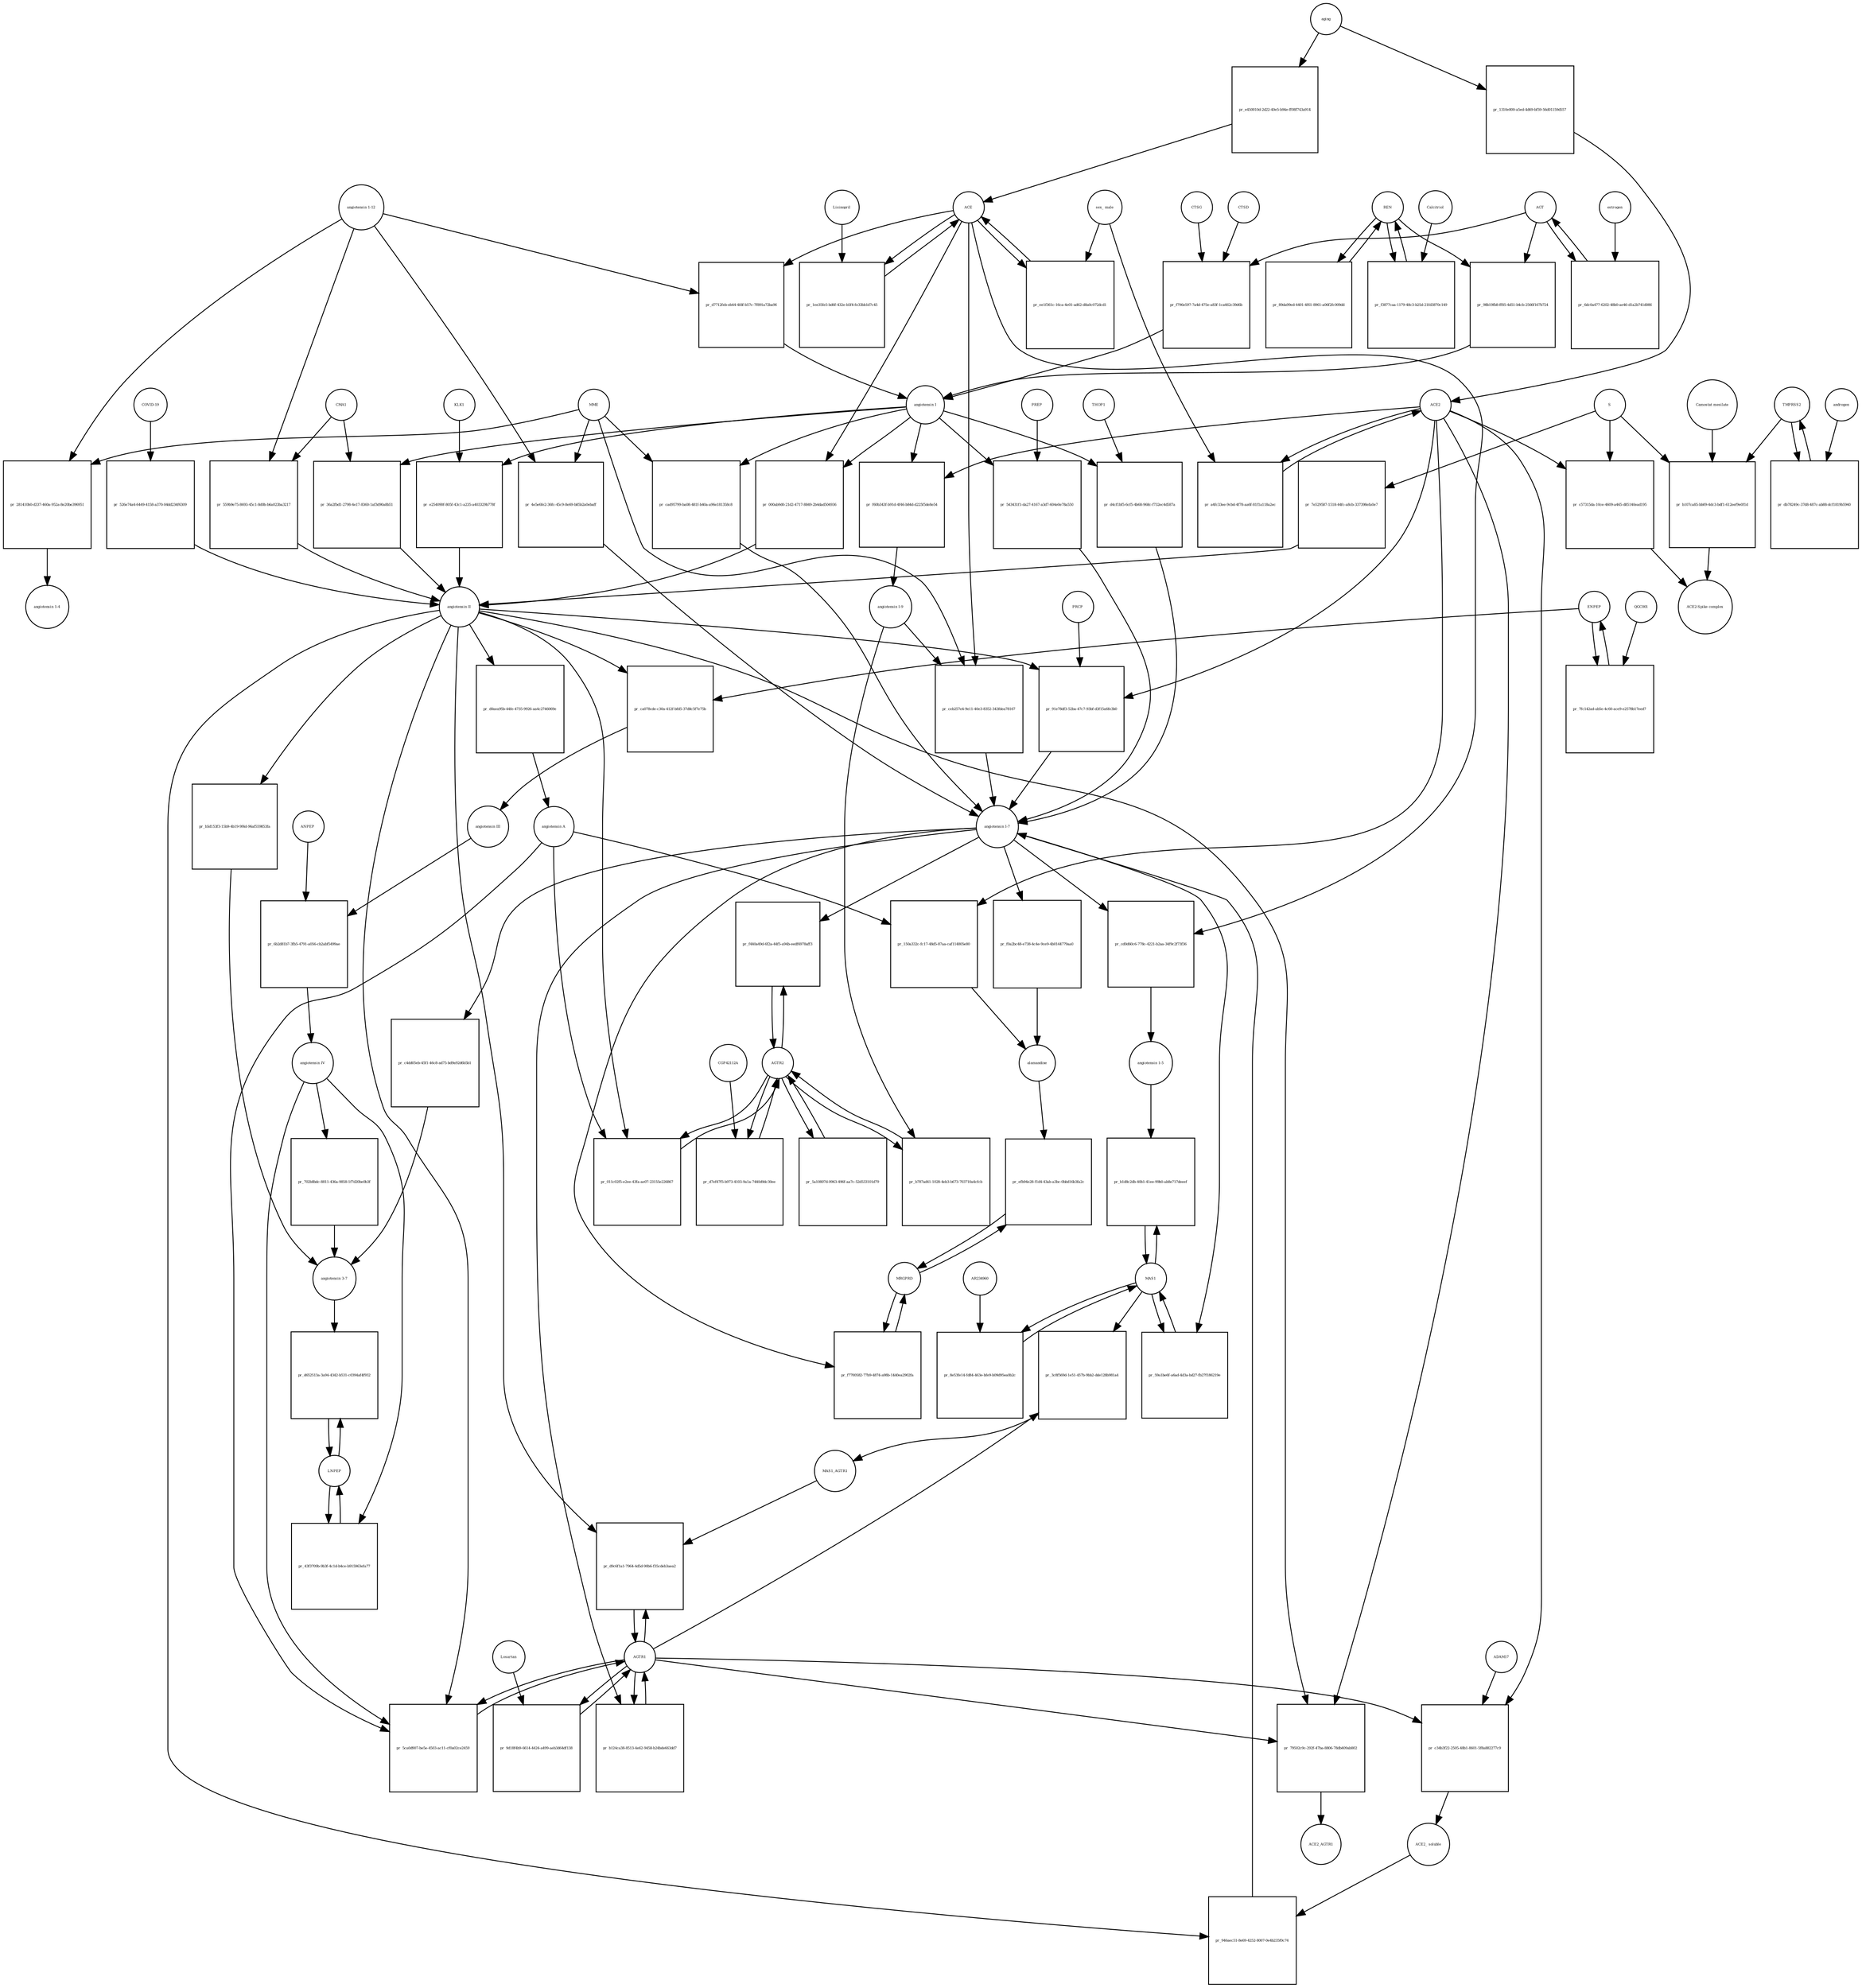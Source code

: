 strict digraph  {
"angiotensin I" [annotation="urn_miriam_obo.chebi_CHEBI%3A2718", bipartite=0, cls="simple chemical", fontsize=4, label="angiotensin I", shape=circle];
"pr_000ab9d0-21d2-4717-8849-2b4dad504936" [annotation="", bipartite=1, cls=process, fontsize=4, label="pr_000ab9d0-21d2-4717-8849-2b4dad504936", shape=square];
"angiotensin II" [annotation="urn_miriam_obo.chebi_CHEBI%3A2718", bipartite=0, cls="simple chemical", fontsize=4, label="angiotensin II", shape=circle];
ACE [annotation="urn_miriam_hgnc_HGNC%3A2707", bipartite=0, cls=macromolecule, fontsize=4, label=ACE, shape=circle];
"pr_f60b343f-b91d-4f46-b84d-d225f5de8e54" [annotation="", bipartite=1, cls=process, fontsize=4, label="pr_f60b343f-b91d-4f46-b84d-d225f5de8e54", shape=square];
"angiotensin I-9" [annotation="urn_miriam_obo.chebi_CHEBI%3A80128", bipartite=0, cls="simple chemical", fontsize=4, label="angiotensin I-9", shape=circle];
ACE2 [annotation="urn_miriam_hgnc_HGNC%3A13557", bipartite=0, cls=macromolecule, fontsize=4, label=ACE2, shape=circle];
"pr_ceb257e4-9e11-40e3-8352-343fdea78167" [annotation="", bipartite=1, cls=process, fontsize=4, label="pr_ceb257e4-9e11-40e3-8352-343fdea78167", shape=square];
"angiotensin I-7" [annotation="urn_miriam_obo.chebi_CHEBI%3A55438", bipartite=0, cls="simple chemical", fontsize=4, label="angiotensin I-7", shape=circle];
MME [annotation="urn_miriam_hgnc_HGNC%3A7154", bipartite=0, cls=macromolecule, fontsize=4, label=MME, shape=circle];
"pr_91e78df3-52ba-47c7-93bf-d3f15a6fe3b0" [annotation="", bipartite=1, cls=process, fontsize=4, label="pr_91e78df3-52ba-47c7-93bf-d3f15a6fe3b0", shape=square];
PRCP [annotation="urn_miriam_hgnc_HGNC%3A9344", bipartite=0, cls=macromolecule, fontsize=4, label=PRCP, shape=circle];
"pr_cd0d60c6-778c-4221-b2aa-34f9c2f73f36" [annotation="", bipartite=1, cls=process, fontsize=4, label="pr_cd0d60c6-778c-4221-b2aa-34f9c2f73f36", shape=square];
"angiotensin 1-5" [annotation="urn_miriam_obo.chebi_CHEBI%3A80129", bipartite=0, cls="simple chemical", fontsize=4, label="angiotensin 1-5", shape=circle];
REN [annotation="urn_miriam_hgnc_HGNC%3A9958", bipartite=0, cls=macromolecule, fontsize=4, label=REN, shape=circle];
"pr_f3877caa-1179-48c3-b25d-21fd3870c149" [annotation="", bipartite=1, cls="omitted process", fontsize=4, label="pr_f3877caa-1179-48c3-b25d-21fd3870c149", shape=square];
Calcitriol [annotation="urn_miriam_obo.chebi_CHEBI%3A17823", bipartite=0, cls="simple chemical", fontsize=4, label=Calcitriol, shape=circle];
AGT [annotation="urn_miriam_hgnc_HGNC%3A333", bipartite=0, cls=macromolecule, fontsize=4, label=AGT, shape=circle];
"pr_98b19fb8-ff85-4d51-b4cb-2566f167b724" [annotation="", bipartite=1, cls=process, fontsize=4, label="pr_98b19fb8-ff85-4d51-b4cb-2566f167b724", shape=square];
"pr_cad95799-ba08-481f-b40a-a96e181358c8" [annotation="", bipartite=1, cls=process, fontsize=4, label="pr_cad95799-ba08-481f-b40a-a96e181358c8", shape=square];
MAS1 [annotation="urn_miriam_hgnc_HGNC%3A6899", bipartite=0, cls=macromolecule, fontsize=4, label=MAS1, shape=circle];
"pr_b1d8c2db-40b1-41ee-99b0-ab8e717deeef" [annotation="", bipartite=1, cls=process, fontsize=4, label="pr_b1d8c2db-40b1-41ee-99b0-ab8e717deeef", shape=square];
"pr_f0a2bc48-e738-4c4e-9ce9-4b0144779aa0" [annotation="", bipartite=1, cls=process, fontsize=4, label="pr_f0a2bc48-e738-4c4e-9ce9-4b0144779aa0", shape=square];
alamandine [annotation="", bipartite=0, cls="simple chemical", fontsize=4, label=alamandine, shape=circle];
"pr_d0aea95b-44fe-4735-9926-aa4c2746069e" [annotation="", bipartite=1, cls=process, fontsize=4, label="pr_d0aea95b-44fe-4735-9926-aa4c2746069e", shape=square];
"angiotensin A" [annotation="urn_miriam_kegg.compound_C20970", bipartite=0, cls="simple chemical", fontsize=4, label="angiotensin A", shape=circle];
"pr_150a332c-fc17-48d5-87aa-caf114805e80" [annotation="", bipartite=1, cls=process, fontsize=4, label="pr_150a332c-fc17-48d5-87aa-caf114805e80", shape=square];
"pr_ca078cde-c30a-412f-bfd5-37d8c5f7e75b" [annotation="", bipartite=1, cls=process, fontsize=4, label="pr_ca078cde-c30a-412f-bfd5-37d8c5f7e75b", shape=square];
"angiotensin III" [annotation="urn_miriam_obo.chebi_CHEBI%3A89666", bipartite=0, cls="simple chemical", fontsize=4, label="angiotensin III", shape=circle];
ENPEP [annotation="", bipartite=0, cls=macromolecule, fontsize=4, label=ENPEP, shape=circle];
"pr_6b2d81b7-3fb5-4791-a056-cb2abf5499ae" [annotation="", bipartite=1, cls=process, fontsize=4, label="pr_6b2d81b7-3fb5-4791-a056-cb2abf5499ae", shape=square];
"angiotensin IV" [annotation="urn_miriam_pubmed_32333398|urn_miriam_obo.chebi_CHEBI%3A80127", bipartite=0, cls="simple chemical", fontsize=4, label="angiotensin IV", shape=circle];
"ANPEP " [annotation="urn_miriam_hgnc_HGNC%3A500", bipartite=0, cls=macromolecule, fontsize=4, label="ANPEP ", shape=circle];
AGTR2 [annotation="urn_miriam_hgnc_HGNC%3A338", bipartite=0, cls=macromolecule, fontsize=4, label=AGTR2, shape=circle];
"pr_d7ef47f5-b973-4103-9a1a-7440d9dc30ee" [annotation="", bipartite=1, cls=process, fontsize=4, label="pr_d7ef47f5-b973-4103-9a1a-7440d9dc30ee", shape=square];
CGP42112A [annotation="urn_miriam_obo.chebi_CHEBI%3A147302", bipartite=0, cls="simple chemical", fontsize=4, label=CGP42112A, shape=circle];
"pr_89da99ed-4401-4f61-8961-a06f2fc009dd" [annotation="", bipartite=1, cls=process, fontsize=4, label="pr_89da99ed-4401-4f61-8961-a06f2fc009dd", shape=square];
"pr_c34b3f22-2505-48b1-8601-5f8a882277c9" [annotation="", bipartite=1, cls=process, fontsize=4, label="pr_c34b3f22-2505-48b1-8601-5f8a882277c9", shape=square];
"ACE2_ soluble" [annotation="urn_miriam_hgnc.symbol_ACE2", bipartite=0, cls=macromolecule, fontsize=4, label="ACE2_ soluble", shape=circle];
ADAM17 [annotation="urn_miriam_hgnc_HGNC%3A195", bipartite=0, cls=macromolecule, fontsize=4, label=ADAM17, shape=circle];
AGTR1 [annotation="urn_miriam_hgnc_HGNC%3A336", bipartite=0, cls=macromolecule, fontsize=4, label=AGTR1, shape=circle];
"pr_011c02f5-e2ee-43fa-ae07-23155e226867" [annotation="", bipartite=1, cls=process, fontsize=4, label="pr_011c02f5-e2ee-43fa-ae07-23155e226867", shape=square];
"pr_1310e000-a5ed-4d69-bf59-56d01159d557" [annotation="", bipartite=1, cls=process, fontsize=4, label="pr_1310e000-a5ed-4d69-bf59-56d01159d557", shape=square];
aging [annotation="urn_miriam_obo.go_GO%3A0007568", bipartite=0, cls=phenotype, fontsize=4, label=aging, shape=circle];
MRGPRD [annotation="urn_miriam_hgnc_HGNC%3A29626", bipartite=0, cls=macromolecule, fontsize=4, label=MRGPRD, shape=circle];
"pr_efb94e28-f1d4-43ab-a3bc-0bbd16b3fa2c" [annotation="", bipartite=1, cls=process, fontsize=4, label="pr_efb94e28-f1d4-43ab-a3bc-0bbd16b3fa2c", shape=square];
"pr_946aec51-8e69-4252-8007-0e4b235f0c74" [annotation="", bipartite=1, cls=process, fontsize=4, label="pr_946aec51-8e69-4252-8007-0e4b235f0c74", shape=square];
"pr_e450010d-2d22-40e5-b94e-ff08f743a914" [annotation="", bipartite=1, cls=process, fontsize=4, label="pr_e450010d-2d22-40e5-b94e-ff08f743a914", shape=square];
"pr_a4fc33ee-9cbd-4f78-aa6f-81f1a118a2ec" [annotation="", bipartite=1, cls=process, fontsize=4, label="pr_a4fc33ee-9cbd-4f78-aa6f-81f1a118a2ec", shape=square];
"sex_ male" [annotation=urn_miriam_mesh_D008297, bipartite=0, cls=phenotype, fontsize=4, label="sex_ male", shape=circle];
"pr_7e529587-1518-44fc-a8cb-337398efa0e7" [annotation="", bipartite=1, cls=process, fontsize=4, label="pr_7e529587-1518-44fc-a8cb-337398efa0e7", shape=square];
S [annotation="urn_miriam_uniprot_P0DTC2|urn_miriam_uniprot_P59594", bipartite=0, cls=macromolecule, fontsize=4, label=S, shape=circle];
"pr_ee1f361c-16ca-4e01-ad62-d8a0c072dcd1" [annotation="", bipartite=1, cls=process, fontsize=4, label="pr_ee1f361c-16ca-4e01-ad62-d8a0c072dcd1", shape=square];
"pr_5ca0d907-be5e-4503-ac11-cf0a02ce2459" [annotation="", bipartite=1, cls=process, fontsize=4, label="pr_5ca0d907-be5e-4503-ac11-cf0a02ce2459", shape=square];
"pr_79502c9c-292f-47ba-8806-78db409ab802" [annotation="", bipartite=1, cls=process, fontsize=4, label="pr_79502c9c-292f-47ba-8806-78db409ab802", shape=square];
ACE2_AGTR1 [annotation=urn_miriam_pubmed_25225202, bipartite=0, cls=complex, fontsize=4, label=ACE2_AGTR1, shape=circle];
"pr_c57315da-10ce-4609-a465-d85140ead195" [annotation="", bipartite=1, cls=process, fontsize=4, label="pr_c57315da-10ce-4609-a465-d85140ead195", shape=square];
"ACE2-Spike complex" [annotation=urn_miriam_pubmed_32275855, bipartite=0, cls=complex, fontsize=4, label="ACE2-Spike complex", shape=circle];
"pr_526e74a4-6449-4158-a370-04dd234f6309" [annotation="", bipartite=1, cls=process, fontsize=4, label="pr_526e74a4-6449-4158-a370-04dd234f6309", shape=square];
"COVID-19" [annotation="urn_miriam_taxonomy_2697049|urn_miriam_mesh_C000657245", bipartite=0, cls=phenotype, fontsize=4, label="COVID-19", shape=circle];
"angiotensin 1-12" [annotation=urn_miriam_pubmed_27465904, bipartite=0, cls="simple chemical", fontsize=4, label="angiotensin 1-12", shape=circle];
"pr_559b9e75-8693-45c1-8d0b-b6a023ba3217" [annotation="", bipartite=1, cls=process, fontsize=4, label="pr_559b9e75-8693-45c1-8d0b-b6a023ba3217", shape=square];
CMA1 [annotation="urn_miriam_hgnc_HGNC%3A2097", bipartite=0, cls=macromolecule, fontsize=4, label=CMA1, shape=circle];
TMPRSS2 [annotation="urn_miriam_hgnc_HGNC%3A11876", bipartite=0, cls=macromolecule, fontsize=4, label=TMPRSS2, shape=circle];
"pr_db78249c-37d8-487c-ab88-dcf1819b5940" [annotation="", bipartite=1, cls="omitted process", fontsize=4, label="pr_db78249c-37d8-487c-ab88-dcf1819b5940", shape=square];
androgen [annotation="urn_miriam_obo.chebi_CHEBI%3A50113", bipartite=0, cls="simple chemical", fontsize=4, label=androgen, shape=circle];
"pr_6dc0a477-6202-48b0-ae46-d1a2b741d086" [annotation="", bipartite=1, cls="omitted process", fontsize=4, label="pr_6dc0a477-6202-48b0-ae46-d1a2b741d086", shape=square];
estrogen [annotation="urn_miriam_obo.chebi_CHEBI%3A50114", bipartite=0, cls="simple chemical", fontsize=4, label=estrogen, shape=circle];
"pr_281410b0-d337-460a-952a-8e20be396951" [annotation="", bipartite=1, cls=process, fontsize=4, label="pr_281410b0-d337-460a-952a-8e20be396951", shape=square];
"angiotensin 1-4" [annotation=urn_miriam_pubmed_22490446, bipartite=0, cls="simple chemical", fontsize=4, label="angiotensin 1-4", shape=circle];
"pr_3c8f569d-1e51-457b-9bb2-dde128b981a4" [annotation="", bipartite=1, cls=process, fontsize=4, label="pr_3c8f569d-1e51-457b-9bb2-dde128b981a4", shape=square];
MAS1_AGTR1 [annotation=urn_miriam_pubmed_15809376, bipartite=0, cls=complex, fontsize=4, label=MAS1_AGTR1, shape=circle];
"pr_d9c6f1a1-7964-4d5d-90b6-f35cdeb3aea2" [annotation="", bipartite=1, cls=process, fontsize=4, label="pr_d9c6f1a1-7964-4d5d-90b6-f35cdeb3aea2", shape=square];
"pr_1ee35fe5-bd6f-432e-b5f4-fe33bb1d7c45" [annotation="", bipartite=1, cls=process, fontsize=4, label="pr_1ee35fe5-bd6f-432e-b5f4-fe33bb1d7c45", shape=square];
Lisinopril [annotation="urn_miriam_obo.chebi_CHEBI%3A43755", bipartite=0, cls="simple chemical", fontsize=4, label=Lisinopril, shape=circle];
"pr_d7712feb-eb44-4fdf-b57c-7f891a72ba96" [annotation="", bipartite=1, cls=process, fontsize=4, label="pr_d7712feb-eb44-4fdf-b57c-7f891a72ba96", shape=square];
LNPEP [annotation="urn_miriam_hgnc_HGNC%3A6656", bipartite=0, cls=macromolecule, fontsize=4, label=LNPEP, shape=circle];
"pr_43f3709b-9b3f-4c1d-b4ce-b915963efa77" [annotation="", bipartite=1, cls=process, fontsize=4, label="pr_43f3709b-9b3f-4c1d-b4ce-b915963efa77", shape=square];
"pr_4e5e6fe2-36fc-45c9-8e69-b85b2a0ebaff" [annotation="", bipartite=1, cls=process, fontsize=4, label="pr_4e5e6fe2-36fc-45c9-8e69-b85b2a0ebaff", shape=square];
"pr_8e53fe14-fd84-463e-bfe9-b09d95ea0b2c" [annotation="", bipartite=1, cls=process, fontsize=4, label="pr_8e53fe14-fd84-463e-bfe9-b09d95ea0b2c", shape=square];
AR234960 [annotation="urn_miriam_pubchem.compound_146025955", bipartite=0, cls="simple chemical", fontsize=4, label=AR234960, shape=circle];
"pr_7fc142ad-ab5e-4c60-ace9-e2578b17eed7" [annotation="", bipartite=1, cls=process, fontsize=4, label="pr_7fc142ad-ab5e-4c60-ace9-e2578b17eed7", shape=square];
QGC001 [annotation=urn_miriam_pubmed_24337978, bipartite=0, cls="simple chemical", fontsize=4, label=QGC001, shape=circle];
"pr_f796e597-7a4d-475e-a83f-1ca662c39d6b" [annotation="", bipartite=1, cls=process, fontsize=4, label="pr_f796e597-7a4d-475e-a83f-1ca662c39d6b", shape=square];
CTSD [annotation="urn_miriam_hgnc_HGNC%3A2529", bipartite=0, cls=macromolecule, fontsize=4, label=CTSD, shape=circle];
CTSG [annotation="urn_miriam_hgnc_HGNC%3A2532", bipartite=0, cls=macromolecule, fontsize=4, label=CTSG, shape=circle];
"pr_36a2fbd1-2798-4e17-8360-1af3d90a8b51" [annotation="", bipartite=1, cls=process, fontsize=4, label="pr_36a2fbd1-2798-4e17-8360-1af3d90a8b51", shape=square];
"pr_e254090f-805f-43c1-a235-a403329b778f" [annotation="", bipartite=1, cls=process, fontsize=4, label="pr_e254090f-805f-43c1-a235-a403329b778f", shape=square];
KLK1 [annotation="urn_miriam_hgnc_HGNC%3A6357|urn_miriam_pubmed_6555043", bipartite=0, cls=macromolecule, fontsize=4, label=KLK1, shape=circle];
"pr_d4cf1bf5-6cf5-4b68-968c-f732ec4d587a" [annotation="", bipartite=1, cls=process, fontsize=4, label="pr_d4cf1bf5-6cf5-4b68-968c-f732ec4d587a", shape=square];
THOP1 [annotation="urn_miriam_hgnc_HGNC%3A11793", bipartite=0, cls=macromolecule, fontsize=4, label=THOP1, shape=circle];
"pr_543431f1-da27-4167-a3d7-604e0e78a550" [annotation="", bipartite=1, cls=process, fontsize=4, label="pr_543431f1-da27-4167-a3d7-604e0e78a550", shape=square];
PREP [annotation="urn_miriam_hgnc_HGNC%3A9358", bipartite=0, cls=macromolecule, fontsize=4, label=PREP, shape=circle];
"pr_9d18f4b9-6614-4424-a499-aeb3d64df138" [annotation="", bipartite=1, cls=process, fontsize=4, label="pr_9d18f4b9-6614-4424-a499-aeb3d64df138", shape=square];
Losartan [annotation="urn_miriam_obo.chebi_CHEBI%3A6541", bipartite=0, cls="simple chemical", fontsize=4, label=Losartan, shape=circle];
"pr_b124ca38-8513-4e62-9458-b24bde663dd7" [annotation="", bipartite=1, cls=process, fontsize=4, label="pr_b124ca38-8513-4e62-9458-b24bde663dd7", shape=square];
"pr_5a10807d-0963-496f-aa7c-52d533101d79" [annotation="", bipartite=1, cls=process, fontsize=4, label="pr_5a10807d-0963-496f-aa7c-52d533101d79", shape=square];
"pr_f440a49d-6f2a-44f5-a94b-eedf6978aff3" [annotation="", bipartite=1, cls=process, fontsize=4, label="pr_f440a49d-6f2a-44f5-a94b-eedf6978aff3", shape=square];
"pr_b787ad41-1028-4eb3-b673-703710a4cfcb" [annotation="", bipartite=1, cls=process, fontsize=4, label="pr_b787ad41-1028-4eb3-b673-703710a4cfcb", shape=square];
"pr_59a1be6f-a6ad-4d3a-bd27-fb27f186219e" [annotation="", bipartite=1, cls=process, fontsize=4, label="pr_59a1be6f-a6ad-4d3a-bd27-fb27f186219e", shape=square];
"pr_f7700582-77b9-4874-a98b-1440ea2902fa" [annotation="", bipartite=1, cls=process, fontsize=4, label="pr_f7700582-77b9-4874-a98b-1440ea2902fa", shape=square];
"pr_c4dd05eb-45f1-46c8-ad75-bd9a92d6b5b1" [annotation="", bipartite=1, cls=process, fontsize=4, label="pr_c4dd05eb-45f1-46c8-ad75-bd9a92d6b5b1", shape=square];
"angiotensin 3-7" [annotation=urn_miriam_pubmed_30934934, bipartite=0, cls="simple chemical", fontsize=4, label="angiotensin 3-7", shape=circle];
"pr_b5d153f3-15b9-4b19-9f4d-96af559853fa" [annotation="", bipartite=1, cls=process, fontsize=4, label="pr_b5d153f3-15b9-4b19-9f4d-96af559853fa", shape=square];
"pr_702b8bdc-8811-436a-9858-1f7d20be0b3f" [annotation="", bipartite=1, cls=process, fontsize=4, label="pr_702b8bdc-8811-436a-9858-1f7d20be0b3f", shape=square];
"pr_b107ca85-bb09-4dc3-bdf1-612eef9e0f1d" [annotation="", bipartite=1, cls="omitted process", fontsize=4, label="pr_b107ca85-bb09-4dc3-bdf1-612eef9e0f1d", shape=square];
"Camostat mesilate" [annotation="urn_miriam_obo.chebi_CHEBI%3A135632", bipartite=0, cls="simple chemical", fontsize=4, label="Camostat mesilate", shape=circle];
"pr_d652513a-3a94-4342-b531-c0394af4f932" [annotation="", bipartite=1, cls=process, fontsize=4, label="pr_d652513a-3a94-4342-b531-c0394af4f932", shape=square];
"angiotensin I" -> "pr_000ab9d0-21d2-4717-8849-2b4dad504936"  [annotation="", interaction_type=consumption];
"angiotensin I" -> "pr_f60b343f-b91d-4f46-b84d-d225f5de8e54"  [annotation="", interaction_type=consumption];
"angiotensin I" -> "pr_cad95799-ba08-481f-b40a-a96e181358c8"  [annotation="", interaction_type=consumption];
"angiotensin I" -> "pr_36a2fbd1-2798-4e17-8360-1af3d90a8b51"  [annotation="", interaction_type=consumption];
"angiotensin I" -> "pr_e254090f-805f-43c1-a235-a403329b778f"  [annotation="", interaction_type=consumption];
"angiotensin I" -> "pr_d4cf1bf5-6cf5-4b68-968c-f732ec4d587a"  [annotation="", interaction_type=consumption];
"angiotensin I" -> "pr_543431f1-da27-4167-a3d7-604e0e78a550"  [annotation="", interaction_type=consumption];
"pr_000ab9d0-21d2-4717-8849-2b4dad504936" -> "angiotensin II"  [annotation="", interaction_type=production];
"angiotensin II" -> "pr_91e78df3-52ba-47c7-93bf-d3f15a6fe3b0"  [annotation="", interaction_type=consumption];
"angiotensin II" -> "pr_d0aea95b-44fe-4735-9926-aa4c2746069e"  [annotation="", interaction_type=consumption];
"angiotensin II" -> "pr_ca078cde-c30a-412f-bfd5-37d8c5f7e75b"  [annotation="", interaction_type=consumption];
"angiotensin II" -> "pr_011c02f5-e2ee-43fa-ae07-23155e226867"  [annotation="urn_miriam_pubmed_17630322|urn_miriam_taxonomy_9606|urn_miriam_pubmed_17138938", interaction_type=stimulation];
"angiotensin II" -> "pr_946aec51-8e69-4252-8007-0e4b235f0c74"  [annotation="", interaction_type=consumption];
"angiotensin II" -> "pr_5ca0d907-be5e-4503-ac11-cf0a02ce2459"  [annotation="urn_miriam_pubmed_17630322|urn_miriam_taxonomy_40674|urn_miriam_pubmed_26497614|urn_miriam_pubmed_32333398|urn_miriam_pubmed_17138938", interaction_type=stimulation];
"angiotensin II" -> "pr_79502c9c-292f-47ba-8806-78db409ab802"  [annotation="urn_miriam_pubmed_25225202|urn_miriam_taxonomy_40674", interaction_type=inhibition];
"angiotensin II" -> "pr_d9c6f1a1-7964-4d5d-90b6-f35cdeb3aea2"  [annotation="urn_miriam_pubmed_15809376|urn_miriam_taxonomy_40674", interaction_type=stimulation];
"angiotensin II" -> "pr_b5d153f3-15b9-4b19-9f4d-96af559853fa"  [annotation="", interaction_type=consumption];
ACE -> "pr_000ab9d0-21d2-4717-8849-2b4dad504936"  [annotation="urn_miriam_taxonomy_9606|urn_miriam_pubmed_190881|urn_miriam_pubmed_10969042", interaction_type=catalysis];
ACE -> "pr_ceb257e4-9e11-40e3-8352-343fdea78167"  [annotation="urn_miriam_pubmed_15283675|urn_miriam_taxonomy_9606", interaction_type=catalysis];
ACE -> "pr_cd0d60c6-778c-4221-b2aa-34f9c2f73f36"  [annotation="urn_miriam_pubmed_10969042|urn_miriam_taxonomy_9606", interaction_type=catalysis];
ACE -> "pr_ee1f361c-16ca-4e01-ad62-d8a0c072dcd1"  [annotation="", interaction_type=consumption];
ACE -> "pr_1ee35fe5-bd6f-432e-b5f4-fe33bb1d7c45"  [annotation="", interaction_type=consumption];
ACE -> "pr_d7712feb-eb44-4fdf-b57c-7f891a72ba96"  [annotation="urn_miriam_pubmed_22490446|urn_miriam_taxonomy_10116", interaction_type=catalysis];
"pr_f60b343f-b91d-4f46-b84d-d225f5de8e54" -> "angiotensin I-9"  [annotation="", interaction_type=production];
"angiotensin I-9" -> "pr_ceb257e4-9e11-40e3-8352-343fdea78167"  [annotation="", interaction_type=consumption];
"angiotensin I-9" -> "pr_b787ad41-1028-4eb3-b673-703710a4cfcb"  [annotation="urn_miriam_pubmed_30048754|urn_miriam_taxonomy_10116", interaction_type=stimulation];
ACE2 -> "pr_f60b343f-b91d-4f46-b84d-d225f5de8e54"  [annotation="urn_miriam_pubmed_10969042|urn_miriam_taxonomy_9606", interaction_type=catalysis];
ACE2 -> "pr_91e78df3-52ba-47c7-93bf-d3f15a6fe3b0"  [annotation="urn_miriam_taxonomy_10090|urn_miriam_pubmed_23392115", interaction_type=catalysis];
ACE2 -> "pr_150a332c-fc17-48d5-87aa-caf114805e80"  [annotation="urn_miriam_pubmed_23446738|urn_miriam_taxonomy_9606", interaction_type=catalysis];
ACE2 -> "pr_c34b3f22-2505-48b1-8601-5f8a882277c9"  [annotation="", interaction_type=consumption];
ACE2 -> "pr_a4fc33ee-9cbd-4f78-aa6f-81f1a118a2ec"  [annotation="", interaction_type=consumption];
ACE2 -> "pr_79502c9c-292f-47ba-8806-78db409ab802"  [annotation="", interaction_type=consumption];
ACE2 -> "pr_c57315da-10ce-4609-a465-d85140ead195"  [annotation="", interaction_type=consumption];
"pr_ceb257e4-9e11-40e3-8352-343fdea78167" -> "angiotensin I-7"  [annotation="", interaction_type=production];
"angiotensin I-7" -> "pr_cd0d60c6-778c-4221-b2aa-34f9c2f73f36"  [annotation="", interaction_type=consumption];
"angiotensin I-7" -> "pr_f0a2bc48-e738-4c4e-9ce9-4b0144779aa0"  [annotation="", interaction_type=consumption];
"angiotensin I-7" -> "pr_b124ca38-8513-4e62-9458-b24bde663dd7"  [annotation="urn_miriam_pubmed_29928987|urn_miriam_taxonomy_9606", interaction_type=inhibition];
"angiotensin I-7" -> "pr_f440a49d-6f2a-44f5-a94b-eedf6978aff3"  [annotation="urn_miriam_pubmed_15767466|urn_miriam_taxonomy_10116", interaction_type=stimulation];
"angiotensin I-7" -> "pr_59a1be6f-a6ad-4d3a-bd27-fb27f186219e"  [annotation="urn_miriam_pubmed_27217404|urn_miriam_taxonomy_9606", interaction_type=stimulation];
"angiotensin I-7" -> "pr_f7700582-77b9-4874-a98b-1440ea2902fa"  [annotation="urn_miriam_pubmed_27217404|urn_miriam_taxonomy_9606", interaction_type=stimulation];
"angiotensin I-7" -> "pr_c4dd05eb-45f1-46c8-ad75-bd9a92d6b5b1"  [annotation="", interaction_type=consumption];
MME -> "pr_ceb257e4-9e11-40e3-8352-343fdea78167"  [annotation="urn_miriam_pubmed_15283675|urn_miriam_taxonomy_9606", interaction_type=catalysis];
MME -> "pr_cad95799-ba08-481f-b40a-a96e181358c8"  [annotation="urn_miriam_taxonomy_9606|urn_miriam_pubmed_15283675", interaction_type=catalysis];
MME -> "pr_281410b0-d337-460a-952a-8e20be396951"  [annotation="urn_miriam_pubmed_22490446|urn_miriam_taxonomy_10116", interaction_type=catalysis];
MME -> "pr_4e5e6fe2-36fc-45c9-8e69-b85b2a0ebaff"  [annotation="urn_miriam_pubmed_22490446|urn_miriam_taxonomy_10116", interaction_type=catalysis];
"pr_91e78df3-52ba-47c7-93bf-d3f15a6fe3b0" -> "angiotensin I-7"  [annotation="", interaction_type=production];
PRCP -> "pr_91e78df3-52ba-47c7-93bf-d3f15a6fe3b0"  [annotation="urn_miriam_taxonomy_10090|urn_miriam_pubmed_23392115", interaction_type=catalysis];
"pr_cd0d60c6-778c-4221-b2aa-34f9c2f73f36" -> "angiotensin 1-5"  [annotation="", interaction_type=production];
"angiotensin 1-5" -> "pr_b1d8c2db-40b1-41ee-99b0-ab8e717deeef"  [annotation="urn_miriam_pubmed_27660028|urn_miriam_taxonomy_10116|urn_miriam_taxonomy_9606|urn_miriam_pubmed_27217404", interaction_type=stimulation];
REN -> "pr_f3877caa-1179-48c3-b25d-21fd3870c149"  [annotation="", interaction_type=consumption];
REN -> "pr_98b19fb8-ff85-4d51-b4cb-2566f167b724"  [annotation="urn_miriam_pubmed_10585461|urn_miriam_pubmed_30934934|urn_miriam_pubmed_6172448|urn_miriam_taxonomy_9606", interaction_type=catalysis];
REN -> "pr_89da99ed-4401-4f61-8961-a06f2fc009dd"  [annotation="", interaction_type=consumption];
"pr_f3877caa-1179-48c3-b25d-21fd3870c149" -> REN  [annotation="", interaction_type=production];
Calcitriol -> "pr_f3877caa-1179-48c3-b25d-21fd3870c149"  [annotation="", interaction_type=inhibition];
AGT -> "pr_98b19fb8-ff85-4d51-b4cb-2566f167b724"  [annotation="", interaction_type=consumption];
AGT -> "pr_6dc0a477-6202-48b0-ae46-d1a2b741d086"  [annotation="", interaction_type=consumption];
AGT -> "pr_f796e597-7a4d-475e-a83f-1ca662c39d6b"  [annotation="", interaction_type=consumption];
"pr_98b19fb8-ff85-4d51-b4cb-2566f167b724" -> "angiotensin I"  [annotation="", interaction_type=production];
"pr_cad95799-ba08-481f-b40a-a96e181358c8" -> "angiotensin I-7"  [annotation="", interaction_type=production];
MAS1 -> "pr_b1d8c2db-40b1-41ee-99b0-ab8e717deeef"  [annotation="", interaction_type=consumption];
MAS1 -> "pr_3c8f569d-1e51-457b-9bb2-dde128b981a4"  [annotation="", interaction_type=consumption];
MAS1 -> "pr_8e53fe14-fd84-463e-bfe9-b09d95ea0b2c"  [annotation="", interaction_type=consumption];
MAS1 -> "pr_59a1be6f-a6ad-4d3a-bd27-fb27f186219e"  [annotation="", interaction_type=consumption];
"pr_b1d8c2db-40b1-41ee-99b0-ab8e717deeef" -> MAS1  [annotation="", interaction_type=production];
"pr_f0a2bc48-e738-4c4e-9ce9-4b0144779aa0" -> alamandine  [annotation="", interaction_type=production];
alamandine -> "pr_efb94e28-f1d4-43ab-a3bc-0bbd16b3fa2c"  [annotation="urn_miriam_pubmed_23446738|urn_miriam_taxonomy_9606", interaction_type=stimulation];
"pr_d0aea95b-44fe-4735-9926-aa4c2746069e" -> "angiotensin A"  [annotation="", interaction_type=production];
"angiotensin A" -> "pr_150a332c-fc17-48d5-87aa-caf114805e80"  [annotation="", interaction_type=consumption];
"angiotensin A" -> "pr_011c02f5-e2ee-43fa-ae07-23155e226867"  [annotation="urn_miriam_pubmed_17630322|urn_miriam_taxonomy_9606|urn_miriam_pubmed_17138938", interaction_type=stimulation];
"angiotensin A" -> "pr_5ca0d907-be5e-4503-ac11-cf0a02ce2459"  [annotation="urn_miriam_pubmed_17630322|urn_miriam_taxonomy_40674|urn_miriam_pubmed_26497614|urn_miriam_pubmed_32333398|urn_miriam_pubmed_17138938", interaction_type=stimulation];
"pr_150a332c-fc17-48d5-87aa-caf114805e80" -> alamandine  [annotation="", interaction_type=production];
"pr_ca078cde-c30a-412f-bfd5-37d8c5f7e75b" -> "angiotensin III"  [annotation="", interaction_type=production];
"angiotensin III" -> "pr_6b2d81b7-3fb5-4791-a056-cb2abf5499ae"  [annotation="", interaction_type=consumption];
ENPEP -> "pr_ca078cde-c30a-412f-bfd5-37d8c5f7e75b"  [annotation="urn_miriam_pubmed_8876246|urn_miriam_taxonomy_10090", interaction_type=catalysis];
ENPEP -> "pr_7fc142ad-ab5e-4c60-ace9-e2578b17eed7"  [annotation="", interaction_type=consumption];
"pr_6b2d81b7-3fb5-4791-a056-cb2abf5499ae" -> "angiotensin IV"  [annotation="", interaction_type=production];
"angiotensin IV" -> "pr_5ca0d907-be5e-4503-ac11-cf0a02ce2459"  [annotation="urn_miriam_pubmed_17630322|urn_miriam_taxonomy_40674|urn_miriam_pubmed_26497614|urn_miriam_pubmed_32333398|urn_miriam_pubmed_17138938", interaction_type=stimulation];
"angiotensin IV" -> "pr_43f3709b-9b3f-4c1d-b4ce-b915963efa77"  [annotation="urn_miriam_pubmed_11707427|urn_miriam_taxonomy_10090", interaction_type=stimulation];
"angiotensin IV" -> "pr_702b8bdc-8811-436a-9858-1f7d20be0b3f"  [annotation="", interaction_type=consumption];
"ANPEP " -> "pr_6b2d81b7-3fb5-4791-a056-cb2abf5499ae"  [annotation="urn_miriam_pubmed_8876246|urn_miriam_taxonomy_10090", interaction_type=catalysis];
AGTR2 -> "pr_d7ef47f5-b973-4103-9a1a-7440d9dc30ee"  [annotation="", interaction_type=consumption];
AGTR2 -> "pr_011c02f5-e2ee-43fa-ae07-23155e226867"  [annotation="", interaction_type=consumption];
AGTR2 -> "pr_5a10807d-0963-496f-aa7c-52d533101d79"  [annotation="", interaction_type=consumption];
AGTR2 -> "pr_f440a49d-6f2a-44f5-a94b-eedf6978aff3"  [annotation="", interaction_type=consumption];
AGTR2 -> "pr_b787ad41-1028-4eb3-b673-703710a4cfcb"  [annotation="", interaction_type=consumption];
"pr_d7ef47f5-b973-4103-9a1a-7440d9dc30ee" -> AGTR2  [annotation="", interaction_type=production];
CGP42112A -> "pr_d7ef47f5-b973-4103-9a1a-7440d9dc30ee"  [annotation=urn_miriam_pubmed_25014541, interaction_type=stimulation];
"pr_89da99ed-4401-4f61-8961-a06f2fc009dd" -> REN  [annotation="", interaction_type=production];
"pr_c34b3f22-2505-48b1-8601-5f8a882277c9" -> "ACE2_ soluble"  [annotation="", interaction_type=production];
"ACE2_ soluble" -> "pr_946aec51-8e69-4252-8007-0e4b235f0c74"  [annotation="urn_miriam_pubmed_28512108|urn_miriam_taxonomy_9606", interaction_type=stimulation];
ADAM17 -> "pr_c34b3f22-2505-48b1-8601-5f8a882277c9"  [annotation="urn_miriam_pubmed_24227843|urn_miriam_taxonomy_9606|urn_miriam_pubmed_32333398|urn_miriam_pubmed_28512108", interaction_type=catalysis];
AGTR1 -> "pr_c34b3f22-2505-48b1-8601-5f8a882277c9"  [annotation="urn_miriam_pubmed_24227843|urn_miriam_taxonomy_9606|urn_miriam_pubmed_32333398|urn_miriam_pubmed_28512108", interaction_type=stimulation];
AGTR1 -> "pr_5ca0d907-be5e-4503-ac11-cf0a02ce2459"  [annotation="", interaction_type=consumption];
AGTR1 -> "pr_79502c9c-292f-47ba-8806-78db409ab802"  [annotation="", interaction_type=consumption];
AGTR1 -> "pr_3c8f569d-1e51-457b-9bb2-dde128b981a4"  [annotation="", interaction_type=consumption];
AGTR1 -> "pr_d9c6f1a1-7964-4d5d-90b6-f35cdeb3aea2"  [annotation="", interaction_type=consumption];
AGTR1 -> "pr_9d18f4b9-6614-4424-a499-aeb3d64df138"  [annotation="", interaction_type=consumption];
AGTR1 -> "pr_b124ca38-8513-4e62-9458-b24bde663dd7"  [annotation="", interaction_type=consumption];
"pr_011c02f5-e2ee-43fa-ae07-23155e226867" -> AGTR2  [annotation="", interaction_type=production];
"pr_1310e000-a5ed-4d69-bf59-56d01159d557" -> ACE2  [annotation="", interaction_type=production];
aging -> "pr_1310e000-a5ed-4d69-bf59-56d01159d557"  [annotation="urn_miriam_pubmed_20689271|urn_miriam_taxonomy_10116", interaction_type=inhibition];
aging -> "pr_e450010d-2d22-40e5-b94e-ff08f743a914"  [annotation="urn_miriam_pubmed_20689271|urn_miriam_taxonomy_10116", interaction_type=stimulation];
MRGPRD -> "pr_efb94e28-f1d4-43ab-a3bc-0bbd16b3fa2c"  [annotation="", interaction_type=consumption];
MRGPRD -> "pr_f7700582-77b9-4874-a98b-1440ea2902fa"  [annotation="", interaction_type=consumption];
"pr_efb94e28-f1d4-43ab-a3bc-0bbd16b3fa2c" -> MRGPRD  [annotation="", interaction_type=production];
"pr_946aec51-8e69-4252-8007-0e4b235f0c74" -> "angiotensin I-7"  [annotation="", interaction_type=production];
"pr_e450010d-2d22-40e5-b94e-ff08f743a914" -> ACE  [annotation="", interaction_type=production];
"pr_a4fc33ee-9cbd-4f78-aa6f-81f1a118a2ec" -> ACE2  [annotation="", interaction_type=production];
"sex_ male" -> "pr_a4fc33ee-9cbd-4f78-aa6f-81f1a118a2ec"  [annotation="urn_miriam_pubmed_26171856|urn_miriam_taxonomy_10116", interaction_type=stimulation];
"sex_ male" -> "pr_ee1f361c-16ca-4e01-ad62-d8a0c072dcd1"  [annotation="urn_miriam_pubmed_26171856|urn_miriam_taxonomy_10116", interaction_type=stimulation];
"pr_7e529587-1518-44fc-a8cb-337398efa0e7" -> "angiotensin II"  [annotation="", interaction_type=production];
S -> "pr_7e529587-1518-44fc-a8cb-337398efa0e7"  [annotation="urn_miriam_pubmed_16007097|urn_miriam_taxonomy_10090", interaction_type=stimulation];
S -> "pr_c57315da-10ce-4609-a465-d85140ead195"  [annotation="", interaction_type=consumption];
S -> "pr_b107ca85-bb09-4dc3-bdf1-612eef9e0f1d"  [annotation="", interaction_type=consumption];
"pr_ee1f361c-16ca-4e01-ad62-d8a0c072dcd1" -> ACE  [annotation="", interaction_type=production];
"pr_5ca0d907-be5e-4503-ac11-cf0a02ce2459" -> AGTR1  [annotation="", interaction_type=production];
"pr_79502c9c-292f-47ba-8806-78db409ab802" -> ACE2_AGTR1  [annotation="", interaction_type=production];
"pr_c57315da-10ce-4609-a465-d85140ead195" -> "ACE2-Spike complex"  [annotation="", interaction_type=production];
"pr_526e74a4-6449-4158-a370-04dd234f6309" -> "angiotensin II"  [annotation="", interaction_type=production];
"COVID-19" -> "pr_526e74a4-6449-4158-a370-04dd234f6309"  [annotation="urn_miriam_pubmed_32048163|urn_miriam_taxonomy_9606", interaction_type=stimulation];
"angiotensin 1-12" -> "pr_559b9e75-8693-45c1-8d0b-b6a023ba3217"  [annotation="", interaction_type=consumption];
"angiotensin 1-12" -> "pr_281410b0-d337-460a-952a-8e20be396951"  [annotation="", interaction_type=consumption];
"angiotensin 1-12" -> "pr_d7712feb-eb44-4fdf-b57c-7f891a72ba96"  [annotation="", interaction_type=consumption];
"angiotensin 1-12" -> "pr_4e5e6fe2-36fc-45c9-8e69-b85b2a0ebaff"  [annotation="", interaction_type=consumption];
"pr_559b9e75-8693-45c1-8d0b-b6a023ba3217" -> "angiotensin II"  [annotation="", interaction_type=production];
CMA1 -> "pr_559b9e75-8693-45c1-8d0b-b6a023ba3217"  [annotation="urn_miriam_pubmed_22180785|urn_miriam_taxonomy_9606", interaction_type=catalysis];
CMA1 -> "pr_36a2fbd1-2798-4e17-8360-1af3d90a8b51"  [annotation="urn_miriam_pubmed_2266130|urn_miriam_taxonomy_9606", interaction_type=catalysis];
TMPRSS2 -> "pr_db78249c-37d8-487c-ab88-dcf1819b5940"  [annotation="", interaction_type=consumption];
TMPRSS2 -> "pr_b107ca85-bb09-4dc3-bdf1-612eef9e0f1d"  [annotation="urn_miriam_pubmed_32142651|urn_miriam_taxonomy_9606", interaction_type=stimulation];
"pr_db78249c-37d8-487c-ab88-dcf1819b5940" -> TMPRSS2  [annotation="", interaction_type=production];
androgen -> "pr_db78249c-37d8-487c-ab88-dcf1819b5940"  [annotation="urn_miriam_pubmed_10485450|urn_miriam_taxonomy_9606", interaction_type=stimulation];
"pr_6dc0a477-6202-48b0-ae46-d1a2b741d086" -> AGT  [annotation="", interaction_type=production];
estrogen -> "pr_6dc0a477-6202-48b0-ae46-d1a2b741d086"  [annotation=urn_miriam_pubmed_30934934, interaction_type=stimulation];
"pr_281410b0-d337-460a-952a-8e20be396951" -> "angiotensin 1-4"  [annotation="", interaction_type=production];
"pr_3c8f569d-1e51-457b-9bb2-dde128b981a4" -> MAS1_AGTR1  [annotation="", interaction_type=production];
MAS1_AGTR1 -> "pr_d9c6f1a1-7964-4d5d-90b6-f35cdeb3aea2"  [annotation="urn_miriam_pubmed_15809376|urn_miriam_taxonomy_40674", interaction_type=inhibition];
"pr_d9c6f1a1-7964-4d5d-90b6-f35cdeb3aea2" -> AGTR1  [annotation="", interaction_type=production];
"pr_1ee35fe5-bd6f-432e-b5f4-fe33bb1d7c45" -> ACE  [annotation="", interaction_type=production];
Lisinopril -> "pr_1ee35fe5-bd6f-432e-b5f4-fe33bb1d7c45"  [annotation=urn_miriam_pubmed_2550696, interaction_type=inhibition];
"pr_d7712feb-eb44-4fdf-b57c-7f891a72ba96" -> "angiotensin I"  [annotation="", interaction_type=production];
LNPEP -> "pr_43f3709b-9b3f-4c1d-b4ce-b915963efa77"  [annotation="", interaction_type=consumption];
LNPEP -> "pr_d652513a-3a94-4342-b531-c0394af4f932"  [annotation="", interaction_type=consumption];
"pr_43f3709b-9b3f-4c1d-b4ce-b915963efa77" -> LNPEP  [annotation="", interaction_type=production];
"pr_4e5e6fe2-36fc-45c9-8e69-b85b2a0ebaff" -> "angiotensin I-7"  [annotation="", interaction_type=production];
"pr_8e53fe14-fd84-463e-bfe9-b09d95ea0b2c" -> MAS1  [annotation="", interaction_type=production];
AR234960 -> "pr_8e53fe14-fd84-463e-bfe9-b09d95ea0b2c"  [annotation=urn_miriam_pubmed_29287092, interaction_type=stimulation];
"pr_7fc142ad-ab5e-4c60-ace9-e2578b17eed7" -> ENPEP  [annotation="", interaction_type=production];
QGC001 -> "pr_7fc142ad-ab5e-4c60-ace9-e2578b17eed7"  [annotation="", interaction_type=inhibition];
"pr_f796e597-7a4d-475e-a83f-1ca662c39d6b" -> "angiotensin I"  [annotation="", interaction_type=production];
CTSD -> "pr_f796e597-7a4d-475e-a83f-1ca662c39d6b"  [annotation="urn_miriam_pubmed_6172448|urn_miriam_taxonomy_9606", interaction_type=catalysis];
CTSG -> "pr_f796e597-7a4d-475e-a83f-1ca662c39d6b"  [annotation="urn_miriam_pubmed_6172448|urn_miriam_taxonomy_9606", interaction_type=catalysis];
"pr_36a2fbd1-2798-4e17-8360-1af3d90a8b51" -> "angiotensin II"  [annotation="", interaction_type=production];
"pr_e254090f-805f-43c1-a235-a403329b778f" -> "angiotensin II"  [annotation="", interaction_type=production];
KLK1 -> "pr_e254090f-805f-43c1-a235-a403329b778f"  [annotation="urn_miriam_taxonomy_9823|urn_miriam_pubmed_6555043", interaction_type=catalysis];
"pr_d4cf1bf5-6cf5-4b68-968c-f732ec4d587a" -> "angiotensin I-7"  [annotation="", interaction_type=production];
THOP1 -> "pr_d4cf1bf5-6cf5-4b68-968c-f732ec4d587a"  [annotation="urn_miriam_pubmed_24041943|urn_miriam_taxonomy_10116", interaction_type=catalysis];
"pr_543431f1-da27-4167-a3d7-604e0e78a550" -> "angiotensin I-7"  [annotation="", interaction_type=production];
PREP -> "pr_543431f1-da27-4167-a3d7-604e0e78a550"  [annotation="urn_miriam_pubmed_23463883|urn_miriam_taxonomy_40674", interaction_type=catalysis];
"pr_9d18f4b9-6614-4424-a499-aeb3d64df138" -> AGTR1  [annotation="", interaction_type=production];
Losartan -> "pr_9d18f4b9-6614-4424-a499-aeb3d64df138"  [annotation="urn_miriam_pubmed_24530803|urn_miriam_taxonomy_8355", interaction_type=inhibition];
"pr_b124ca38-8513-4e62-9458-b24bde663dd7" -> AGTR1  [annotation="", interaction_type=production];
"pr_5a10807d-0963-496f-aa7c-52d533101d79" -> AGTR2  [annotation="", interaction_type=production];
"pr_f440a49d-6f2a-44f5-a94b-eedf6978aff3" -> AGTR2  [annotation="", interaction_type=production];
"pr_b787ad41-1028-4eb3-b673-703710a4cfcb" -> AGTR2  [annotation="", interaction_type=production];
"pr_59a1be6f-a6ad-4d3a-bd27-fb27f186219e" -> MAS1  [annotation="", interaction_type=production];
"pr_f7700582-77b9-4874-a98b-1440ea2902fa" -> MRGPRD  [annotation="", interaction_type=production];
"pr_c4dd05eb-45f1-46c8-ad75-bd9a92d6b5b1" -> "angiotensin 3-7"  [annotation="", interaction_type=production];
"angiotensin 3-7" -> "pr_d652513a-3a94-4342-b531-c0394af4f932"  [annotation=urn_miriam_pubmed_30934934, interaction_type=stimulation];
"pr_b5d153f3-15b9-4b19-9f4d-96af559853fa" -> "angiotensin 3-7"  [annotation="", interaction_type=production];
"pr_702b8bdc-8811-436a-9858-1f7d20be0b3f" -> "angiotensin 3-7"  [annotation="", interaction_type=production];
"pr_b107ca85-bb09-4dc3-bdf1-612eef9e0f1d" -> "ACE2-Spike complex"  [annotation="", interaction_type=production];
"Camostat mesilate" -> "pr_b107ca85-bb09-4dc3-bdf1-612eef9e0f1d"  [annotation="urn_miriam_pubmed_32142651|urn_miriam_taxonomy_9606", interaction_type=inhibition];
"pr_d652513a-3a94-4342-b531-c0394af4f932" -> LNPEP  [annotation="", interaction_type=production];
}
